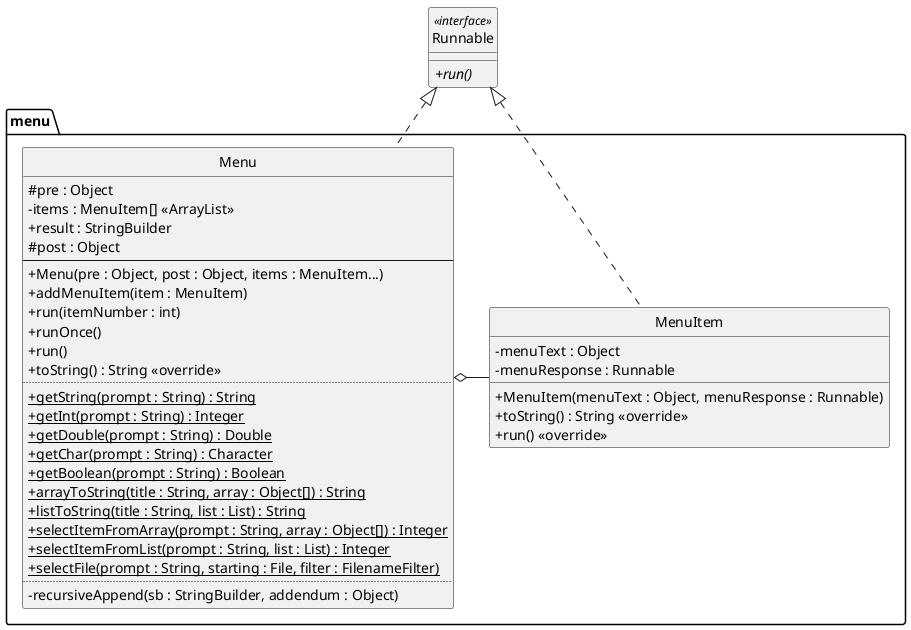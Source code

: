 @startuml
skinparam classAttributeIconSize 0
hide circle

class Runnable <<interface>> {
  +{abstract} run()
}

package menu {
class MenuItem {
  - menuText : Object
  - menuResponse : Runnable
  + MenuItem(menuText : Object, menuResponse : Runnable)
  + toString() : String <<override>>
  + run() <<override>>
}
class Menu {
  # pre : Object
  - items : MenuItem[] <<ArrayList>>
  + result : StringBuilder
  # post : Object
--
  + Menu(pre : Object, post : Object, items : MenuItem...)
  + addMenuItem(item : MenuItem)
  + run(itemNumber : int)
  + runOnce()
  + run()
  + toString() : String <<override>>
..
  + {static} getString(prompt : String) : String
  + {static} getInt(prompt : String) : Integer
  + {static} getDouble(prompt : String) : Double
  + {static} getChar(prompt : String) : Character
  + {static} getBoolean(prompt : String) : Boolean
  + {static} arrayToString(title : String, array : Object[]) : String
  + {static} listToString(title : String, list : List) : String
  + {static} selectItemFromArray(prompt : String, array : Object[]) : Integer
  + {static} selectItemFromList(prompt : String, list : List) : Integer
  + {static} selectFile(prompt : String, starting : File, filter : FilenameFilter)
..
  - recursiveAppend(sb : StringBuilder, addendum : Object)
}
}

Runnable <|.. MenuItem
Runnable <|.. Menu
Menu o- MenuItem
@enduml

